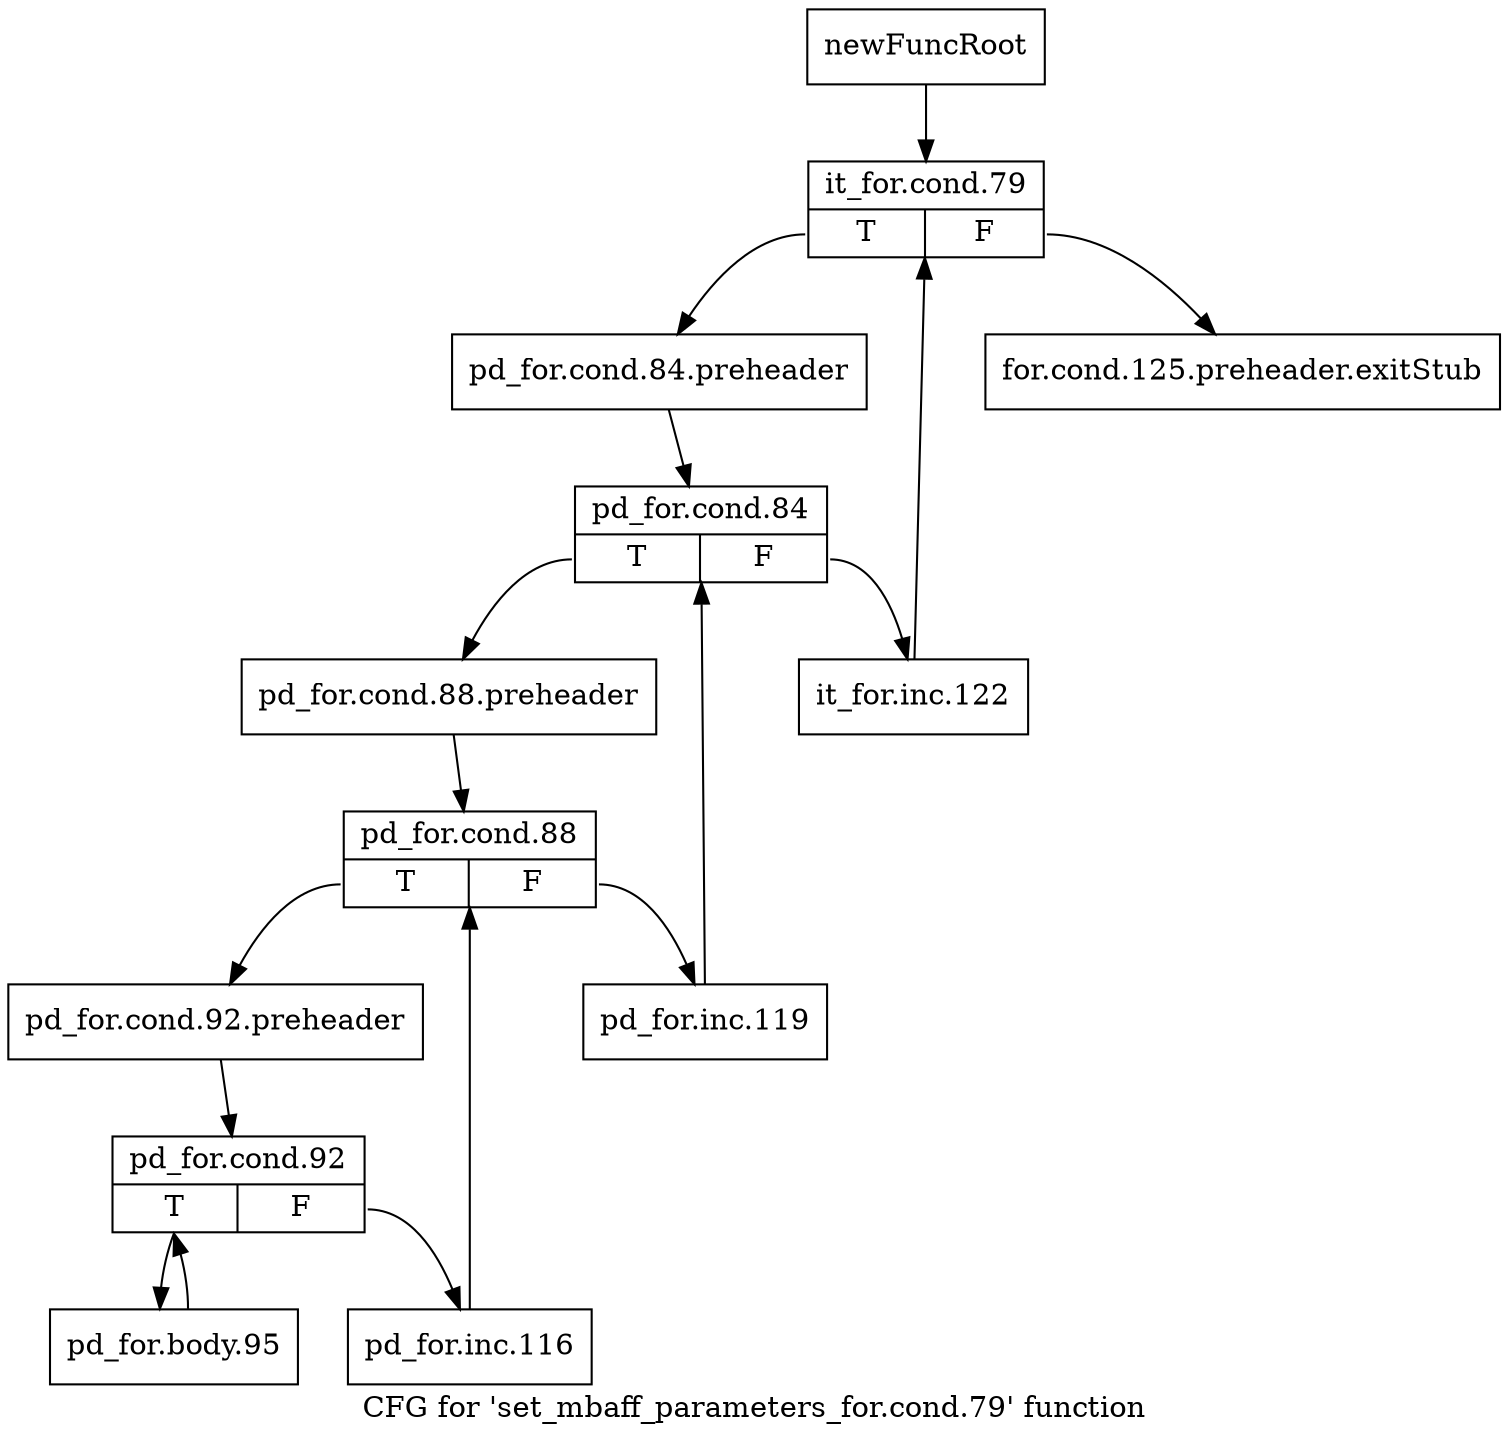 digraph "CFG for 'set_mbaff_parameters_for.cond.79' function" {
	label="CFG for 'set_mbaff_parameters_for.cond.79' function";

	Node0x2e6cfa0 [shape=record,label="{newFuncRoot}"];
	Node0x2e6cfa0 -> Node0x2e6d040;
	Node0x2e6cff0 [shape=record,label="{for.cond.125.preheader.exitStub}"];
	Node0x2e6d040 [shape=record,label="{it_for.cond.79|{<s0>T|<s1>F}}"];
	Node0x2e6d040:s0 -> Node0x2e6d090;
	Node0x2e6d040:s1 -> Node0x2e6cff0;
	Node0x2e6d090 [shape=record,label="{pd_for.cond.84.preheader}"];
	Node0x2e6d090 -> Node0x2e6d0e0;
	Node0x2e6d0e0 [shape=record,label="{pd_for.cond.84|{<s0>T|<s1>F}}"];
	Node0x2e6d0e0:s0 -> Node0x2e6d180;
	Node0x2e6d0e0:s1 -> Node0x2e6d130;
	Node0x2e6d130 [shape=record,label="{it_for.inc.122}"];
	Node0x2e6d130 -> Node0x2e6d040;
	Node0x2e6d180 [shape=record,label="{pd_for.cond.88.preheader}"];
	Node0x2e6d180 -> Node0x2e6d1d0;
	Node0x2e6d1d0 [shape=record,label="{pd_for.cond.88|{<s0>T|<s1>F}}"];
	Node0x2e6d1d0:s0 -> Node0x2e6d270;
	Node0x2e6d1d0:s1 -> Node0x2e6d220;
	Node0x2e6d220 [shape=record,label="{pd_for.inc.119}"];
	Node0x2e6d220 -> Node0x2e6d0e0;
	Node0x2e6d270 [shape=record,label="{pd_for.cond.92.preheader}"];
	Node0x2e6d270 -> Node0x2e6d2c0;
	Node0x2e6d2c0 [shape=record,label="{pd_for.cond.92|{<s0>T|<s1>F}}"];
	Node0x2e6d2c0:s0 -> Node0x2e6d360;
	Node0x2e6d2c0:s1 -> Node0x2e6d310;
	Node0x2e6d310 [shape=record,label="{pd_for.inc.116}"];
	Node0x2e6d310 -> Node0x2e6d1d0;
	Node0x2e6d360 [shape=record,label="{pd_for.body.95}"];
	Node0x2e6d360 -> Node0x2e6d2c0;
}
